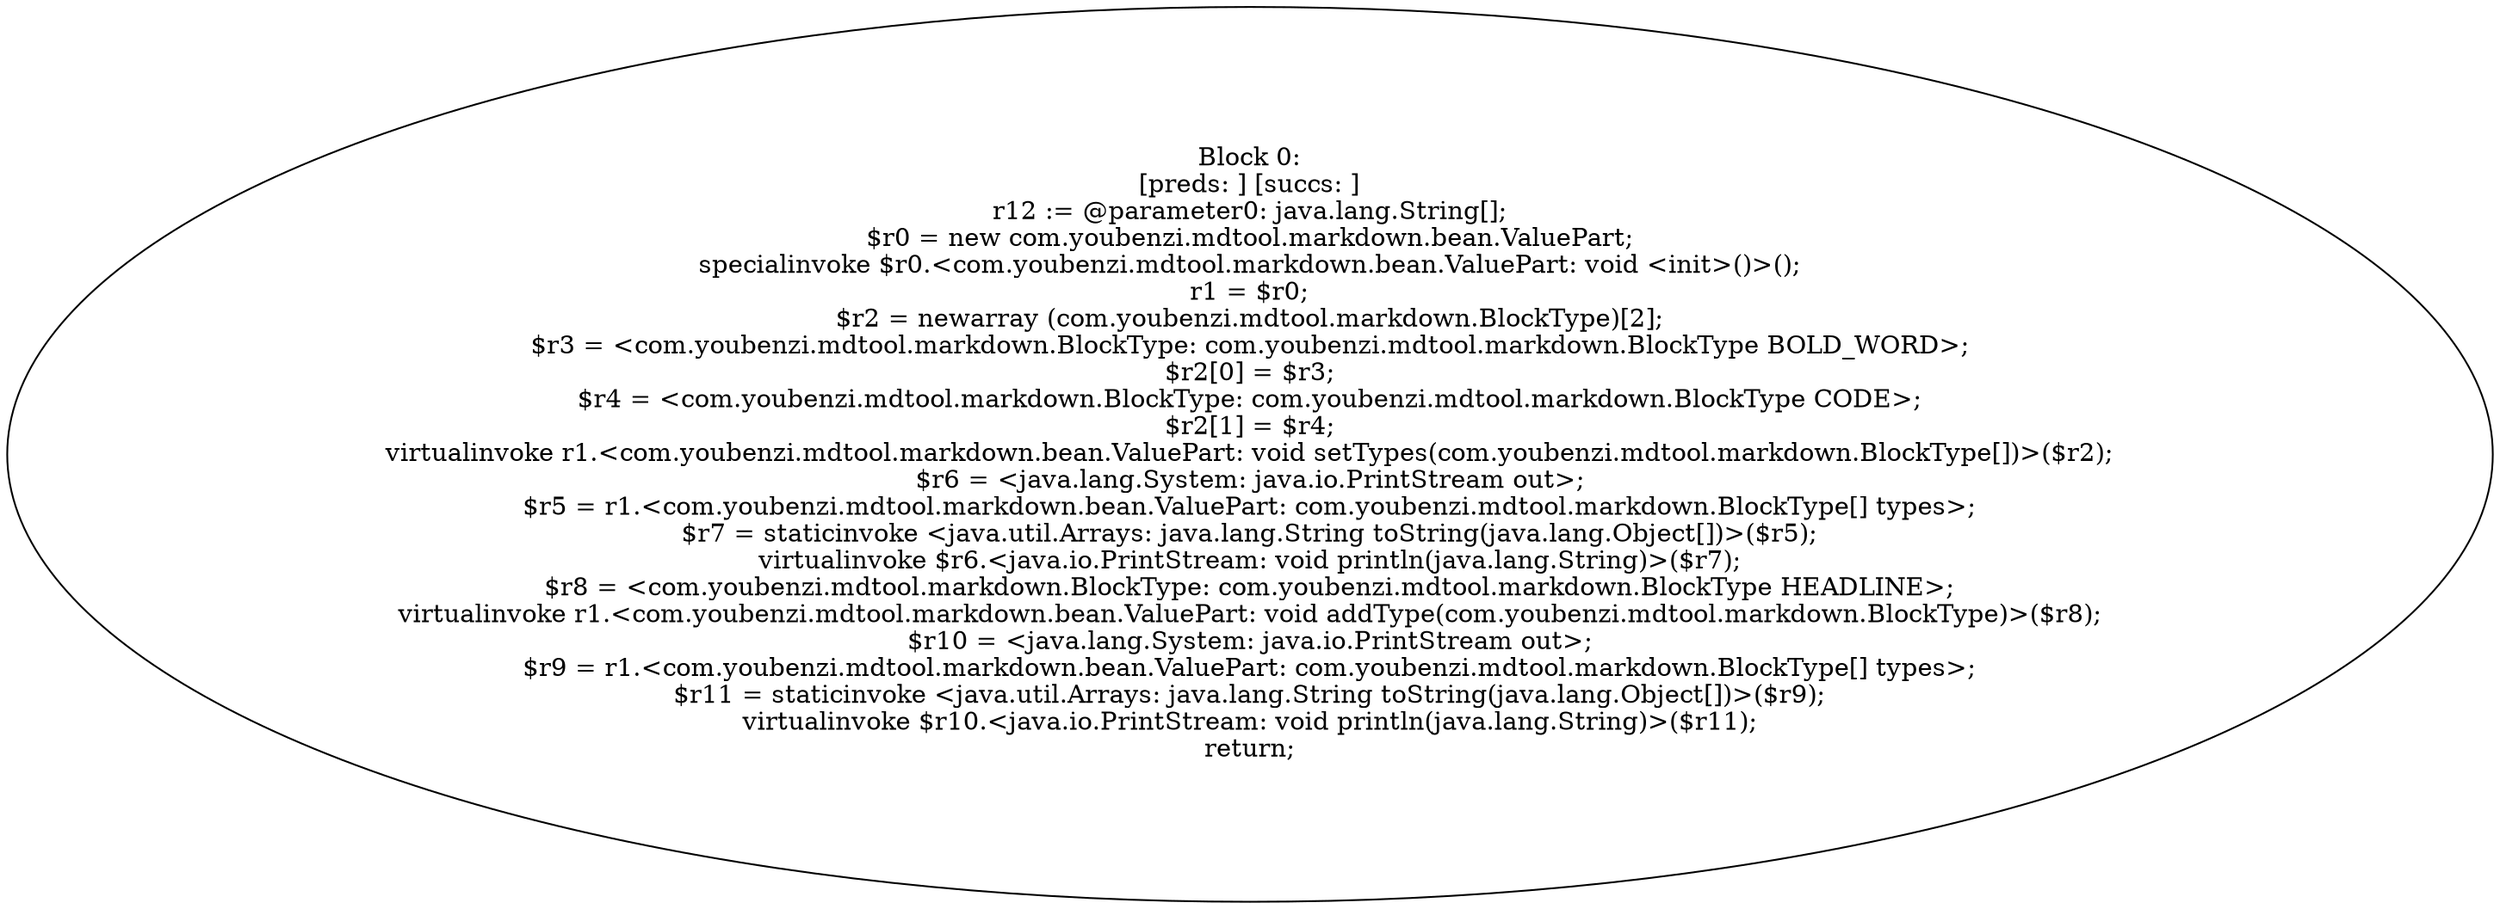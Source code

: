 digraph "unitGraph" {
    "Block 0:
[preds: ] [succs: ]
r12 := @parameter0: java.lang.String[];
$r0 = new com.youbenzi.mdtool.markdown.bean.ValuePart;
specialinvoke $r0.<com.youbenzi.mdtool.markdown.bean.ValuePart: void <init>()>();
r1 = $r0;
$r2 = newarray (com.youbenzi.mdtool.markdown.BlockType)[2];
$r3 = <com.youbenzi.mdtool.markdown.BlockType: com.youbenzi.mdtool.markdown.BlockType BOLD_WORD>;
$r2[0] = $r3;
$r4 = <com.youbenzi.mdtool.markdown.BlockType: com.youbenzi.mdtool.markdown.BlockType CODE>;
$r2[1] = $r4;
virtualinvoke r1.<com.youbenzi.mdtool.markdown.bean.ValuePart: void setTypes(com.youbenzi.mdtool.markdown.BlockType[])>($r2);
$r6 = <java.lang.System: java.io.PrintStream out>;
$r5 = r1.<com.youbenzi.mdtool.markdown.bean.ValuePart: com.youbenzi.mdtool.markdown.BlockType[] types>;
$r7 = staticinvoke <java.util.Arrays: java.lang.String toString(java.lang.Object[])>($r5);
virtualinvoke $r6.<java.io.PrintStream: void println(java.lang.String)>($r7);
$r8 = <com.youbenzi.mdtool.markdown.BlockType: com.youbenzi.mdtool.markdown.BlockType HEADLINE>;
virtualinvoke r1.<com.youbenzi.mdtool.markdown.bean.ValuePart: void addType(com.youbenzi.mdtool.markdown.BlockType)>($r8);
$r10 = <java.lang.System: java.io.PrintStream out>;
$r9 = r1.<com.youbenzi.mdtool.markdown.bean.ValuePart: com.youbenzi.mdtool.markdown.BlockType[] types>;
$r11 = staticinvoke <java.util.Arrays: java.lang.String toString(java.lang.Object[])>($r9);
virtualinvoke $r10.<java.io.PrintStream: void println(java.lang.String)>($r11);
return;
"
}
